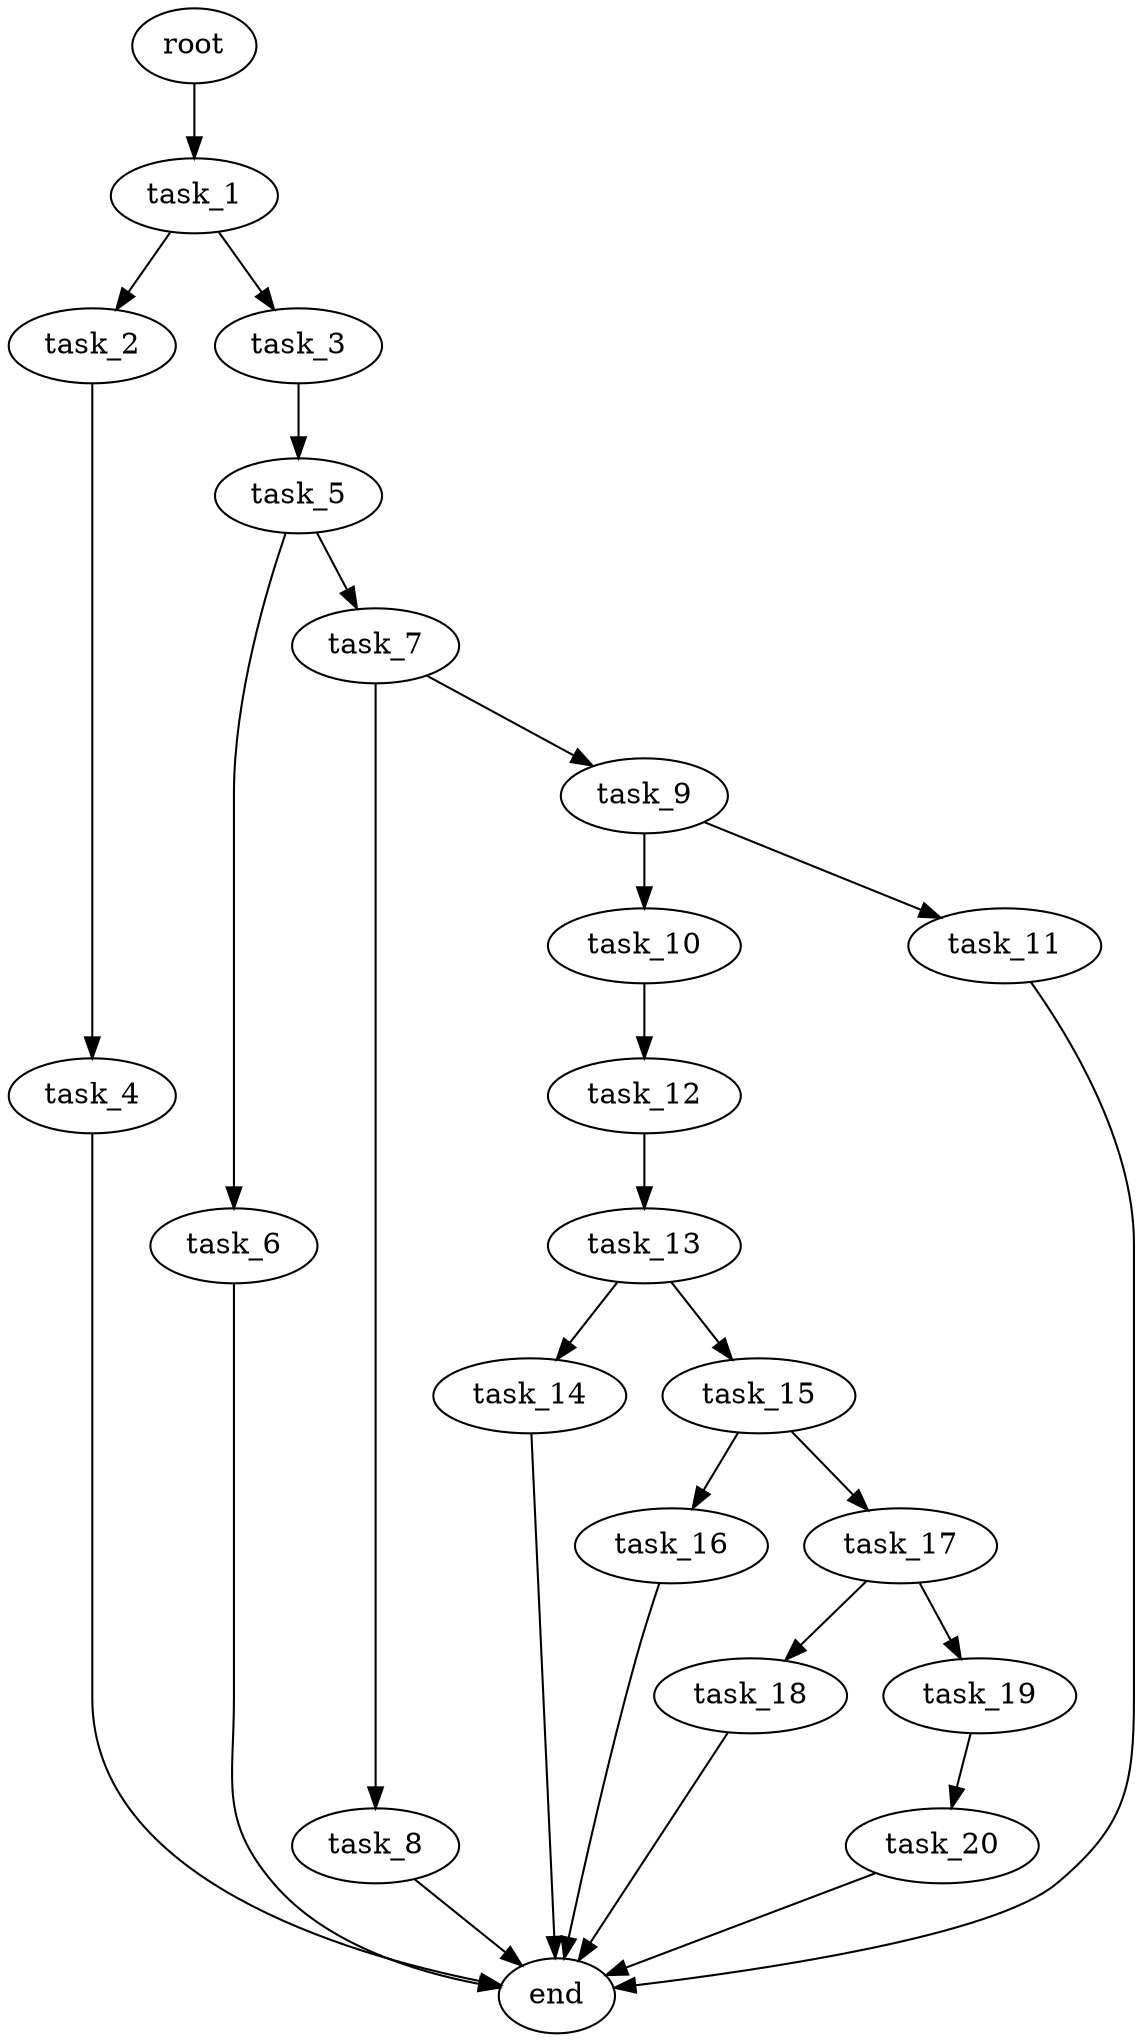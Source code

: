 digraph G {
  root [size="0.000000e+00"];
  task_1 [size="9.039382e+10"];
  task_2 [size="5.456357e+10"];
  task_3 [size="8.346116e+10"];
  task_4 [size="5.825513e+10"];
  task_5 [size="1.481790e+10"];
  task_6 [size="1.275328e+10"];
  task_7 [size="3.083275e+10"];
  task_8 [size="8.989916e+10"];
  task_9 [size="7.961427e+10"];
  task_10 [size="8.607165e+10"];
  task_11 [size="8.989347e+10"];
  task_12 [size="2.101555e+10"];
  task_13 [size="2.496048e+10"];
  task_14 [size="1.028833e+10"];
  task_15 [size="7.801382e+10"];
  task_16 [size="8.841463e+10"];
  task_17 [size="4.064368e+10"];
  task_18 [size="6.206994e+10"];
  task_19 [size="1.546379e+10"];
  task_20 [size="9.298880e+10"];
  end [size="0.000000e+00"];

  root -> task_1 [size="1.000000e-12"];
  task_1 -> task_2 [size="5.456357e+08"];
  task_1 -> task_3 [size="8.346116e+08"];
  task_2 -> task_4 [size="5.825513e+08"];
  task_3 -> task_5 [size="1.481790e+08"];
  task_4 -> end [size="1.000000e-12"];
  task_5 -> task_6 [size="1.275328e+08"];
  task_5 -> task_7 [size="3.083275e+08"];
  task_6 -> end [size="1.000000e-12"];
  task_7 -> task_8 [size="8.989916e+08"];
  task_7 -> task_9 [size="7.961427e+08"];
  task_8 -> end [size="1.000000e-12"];
  task_9 -> task_10 [size="8.607165e+08"];
  task_9 -> task_11 [size="8.989347e+08"];
  task_10 -> task_12 [size="2.101555e+08"];
  task_11 -> end [size="1.000000e-12"];
  task_12 -> task_13 [size="2.496048e+08"];
  task_13 -> task_14 [size="1.028833e+08"];
  task_13 -> task_15 [size="7.801382e+08"];
  task_14 -> end [size="1.000000e-12"];
  task_15 -> task_16 [size="8.841463e+08"];
  task_15 -> task_17 [size="4.064368e+08"];
  task_16 -> end [size="1.000000e-12"];
  task_17 -> task_18 [size="6.206994e+08"];
  task_17 -> task_19 [size="1.546379e+08"];
  task_18 -> end [size="1.000000e-12"];
  task_19 -> task_20 [size="9.298880e+08"];
  task_20 -> end [size="1.000000e-12"];
}
